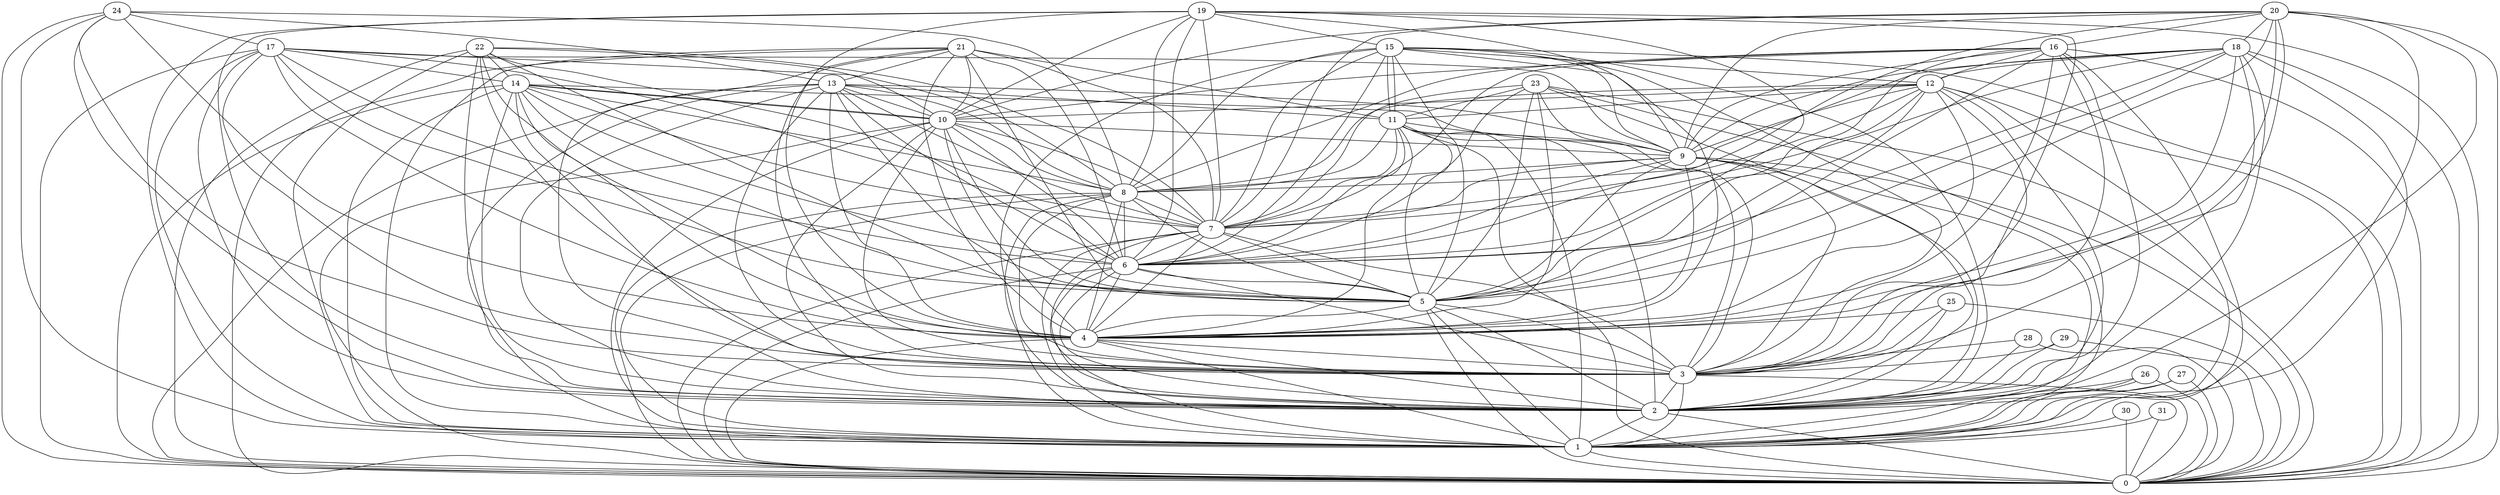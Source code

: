 graph G {
0;
1;
2;
3;
4;
5;
6;
7;
8;
9;
10;
11;
12;
13;
14;
15;
16;
17;
18;
19;
20;
21;
22;
23;
24;
25;
26;
27;
28;
29;
30;
31;
31--1 ;
31--0 ;
30--1 ;
30--0 ;
29--3 ;
29--0 ;
29--2 ;
28--2 ;
28--3 ;
28--0 ;
27--0 ;
27--2 ;
27--1 ;
26--1 ;
26--0 ;
26--2 ;
26--1 ;
25--0 ;
25--3 ;
25--2 ;
25--4 ;
24--13 ;
24--1 ;
24--8 ;
24--17 ;
24--0 ;
24--2 ;
24--4 ;
24--3 ;
23--11 ;
23--5 ;
23--6 ;
23--4 ;
23--7 ;
23--1 ;
23--2 ;
23--0 ;
23--3 ;
22--1 ;
22--7 ;
22--10 ;
22--5 ;
22--2 ;
22--14 ;
22--4 ;
22--6 ;
22--0 ;
22--3 ;
21--0 ;
21--13 ;
21--10 ;
21--11 ;
21--6 ;
21--3 ;
21--2 ;
21--4 ;
21--1 ;
21--5 ;
21--7 ;
20--10 ;
20--1 ;
20--2 ;
20--5 ;
20--7 ;
20--18 ;
20--16 ;
20--6 ;
20--0 ;
20--4 ;
20--9 ;
20--3 ;
19--15 ;
19--10 ;
19--3 ;
19--8 ;
19--1 ;
19--5 ;
19--0 ;
19--4 ;
19--7 ;
19--9 ;
19--6 ;
19--2 ;
18--12 ;
18--1 ;
18--8 ;
18--0 ;
18--2 ;
18--9 ;
18--4 ;
18--3 ;
18--5 ;
18--7 ;
18--6 ;
17--14 ;
17--8 ;
17--0 ;
17--5 ;
17--7 ;
17--2 ;
17--9 ;
17--6 ;
17--1 ;
17--4 ;
17--3 ;
16--9 ;
16--6 ;
16--3 ;
16--12 ;
16--10 ;
16--5 ;
16--4 ;
16--7 ;
16--1 ;
16--8 ;
16--0 ;
16--2 ;
15--4 ;
15--11 ;
15--12 ;
15--11 ;
15--1 ;
15--9 ;
15--8 ;
15--2 ;
15--7 ;
15--6 ;
15--3 ;
15--0 ;
15--5 ;
14--10 ;
14--3 ;
14--10 ;
14--4 ;
14--0 ;
14--2 ;
14--7 ;
14--6 ;
14--8 ;
14--9 ;
14--5 ;
14--1 ;
13--9 ;
13--10 ;
13--5 ;
13--11 ;
13--8 ;
13--3 ;
13--0 ;
13--6 ;
13--2 ;
13--4 ;
13--1 ;
13--7 ;
12--7 ;
12--5 ;
12--1 ;
12--4 ;
12--11 ;
12--10 ;
12--6 ;
12--9 ;
12--8 ;
12--0 ;
12--3 ;
12--2 ;
11--1 ;
11--6 ;
11--2 ;
11--4 ;
11--0 ;
11--9 ;
11--5 ;
11--7 ;
11--8 ;
11--3 ;
10--5 ;
10--8 ;
10--4 ;
10--3 ;
10--1 ;
10--2 ;
10--6 ;
10--7 ;
10--9 ;
10--0 ;
9--3 ;
9--8 ;
9--1 ;
9--5 ;
9--6 ;
9--0 ;
9--4 ;
9--7 ;
9--2 ;
8--3 ;
8--5 ;
8--1 ;
8--0 ;
8--2 ;
8--4 ;
8--6 ;
8--7 ;
7--4 ;
7--6 ;
7--0 ;
7--2 ;
7--3 ;
7--5 ;
7--1 ;
6--2 ;
6--5 ;
6--3 ;
6--0 ;
6--4 ;
6--1 ;
5--3 ;
5--4 ;
5--1 ;
5--2 ;
5--0 ;
4--1 ;
4--3 ;
4--0 ;
4--2 ;
3--1 ;
3--0 ;
3--2 ;
2--1 ;
2--0 ;
1--0 ;
}
